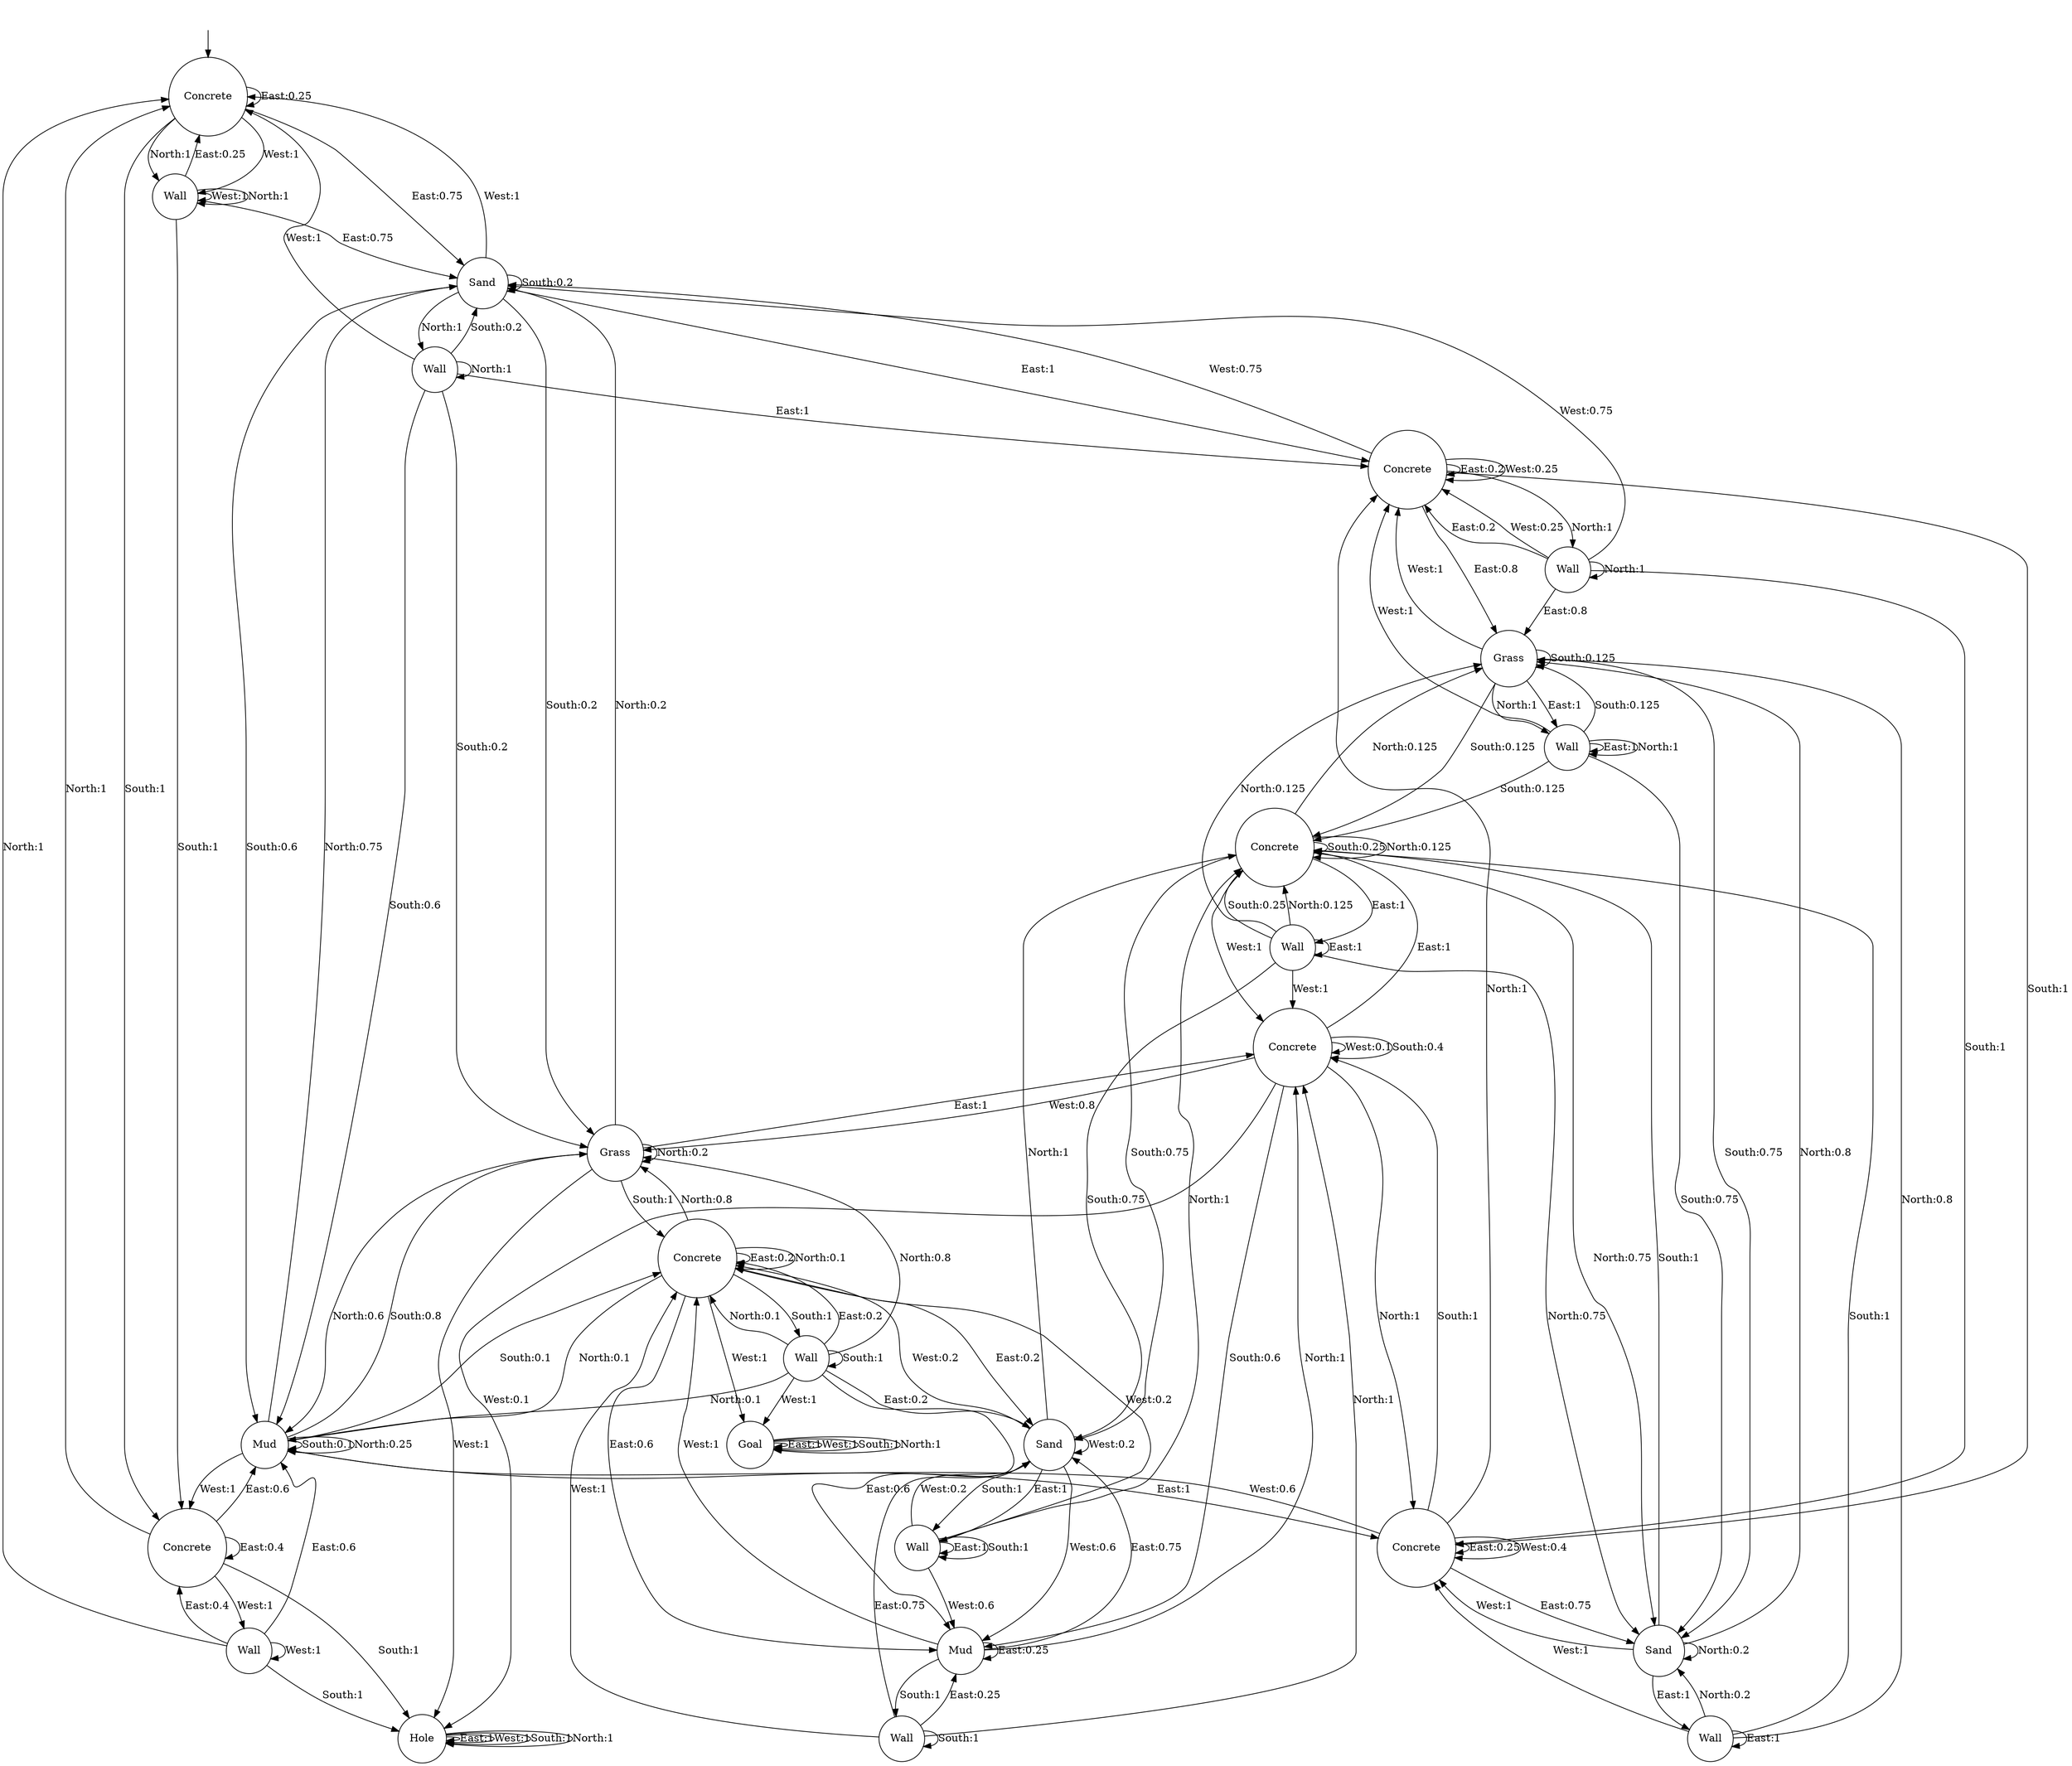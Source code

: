 digraph g {
__start0 [label="" shape="none"];
0 [shape="circle" label="Concrete"];
1 [shape="circle" label="Wall"];
2 [shape="circle" label="Concrete"];
3 [shape="circle" label="Wall"];
4 [shape="circle" label="Hole"];
5 [shape="circle" label="Goal"];
6 [shape="circle" label="Wall"];
7 [shape="circle" label="Sand"];
8 [shape="circle" label="Mud"];
9 [shape="circle" label="Grass"];
10 [shape="circle" label="Concrete"];
11 [shape="circle" label="Wall"];
12 [shape="circle" label="Concrete"];
13 [shape="circle" label="Wall"];
14 [shape="circle" label="Concrete"];
15 [shape="circle" label="Concrete"];
16 [shape="circle" label="Wall"];
17 [shape="circle" label="Mud"];
18 [shape="circle" label="Wall"];
19 [shape="circle" label="Grass"];
20 [shape="circle" label="Wall"];
21 [shape="circle" label="Sand"];
22 [shape="circle" label="Concrete"];
23 [shape="circle" label="Wall"];
24 [shape="circle" label="Wall"];
25 [shape="circle" label="Sand"];
0 -> 0 [label="East:0.25"];
0 -> 7 [label="East:0.75"];
0 -> 1 [label="West:1"];
0 -> 2 [label="South:1"];
0 -> 1 [label="North:1"];
1 -> 0 [label="East:0.25"];
1 -> 7 [label="East:0.75"];
1 -> 1 [label="West:1"];
1 -> 2 [label="South:1"];
1 -> 1 [label="North:1"];
2 -> 2 [label="East:0.4"];
2 -> 8 [label="East:0.6"];
2 -> 3 [label="West:1"];
2 -> 4 [label="South:1"];
2 -> 0 [label="North:1"];
3 -> 2 [label="East:0.4"];
3 -> 8 [label="East:0.6"];
3 -> 3 [label="West:1"];
3 -> 4 [label="South:1"];
3 -> 0 [label="North:1"];
4 -> 4 [label="East:1"];
4 -> 4 [label="West:1"];
4 -> 4 [label="South:1"];
4 -> 4 [label="North:1"];
5 -> 5 [label="East:1"];
5 -> 5 [label="West:1"];
5 -> 5 [label="South:1"];
5 -> 5 [label="North:1"];
6 -> 12 [label="East:1"];
6 -> 0 [label="West:1"];
6 -> 7 [label="South:0.2"];
6 -> 8 [label="South:0.6"];
6 -> 9 [label="South:0.2"];
6 -> 6 [label="North:1"];
7 -> 12 [label="East:1"];
7 -> 0 [label="West:1"];
7 -> 7 [label="South:0.2"];
7 -> 8 [label="South:0.6"];
7 -> 9 [label="South:0.2"];
7 -> 6 [label="North:1"];
8 -> 14 [label="East:1"];
8 -> 2 [label="West:1"];
8 -> 8 [label="South:0.1"];
8 -> 9 [label="South:0.8"];
8 -> 10 [label="South:0.1"];
8 -> 7 [label="North:0.75"];
8 -> 8 [label="North:0.25"];
9 -> 15 [label="East:1"];
9 -> 4 [label="West:1"];
9 -> 10 [label="South:1"];
9 -> 7 [label="North:0.2"];
9 -> 8 [label="North:0.6"];
9 -> 9 [label="North:0.2"];
10 -> 10 [label="East:0.2"];
10 -> 17 [label="East:0.6"];
10 -> 25 [label="East:0.2"];
10 -> 5 [label="West:1"];
10 -> 11 [label="South:1"];
10 -> 8 [label="North:0.1"];
10 -> 9 [label="North:0.8"];
10 -> 10 [label="North:0.1"];
11 -> 10 [label="East:0.2"];
11 -> 17 [label="East:0.6"];
11 -> 25 [label="East:0.2"];
11 -> 5 [label="West:1"];
11 -> 11 [label="South:1"];
11 -> 8 [label="North:0.1"];
11 -> 9 [label="North:0.8"];
11 -> 10 [label="North:0.1"];
12 -> 12 [label="East:0.2"];
12 -> 19 [label="East:0.8"];
12 -> 7 [label="West:0.75"];
12 -> 12 [label="West:0.25"];
12 -> 14 [label="South:1"];
12 -> 13 [label="North:1"];
13 -> 12 [label="East:0.2"];
13 -> 19 [label="East:0.8"];
13 -> 7 [label="West:0.75"];
13 -> 12 [label="West:0.25"];
13 -> 14 [label="South:1"];
13 -> 13 [label="North:1"];
14 -> 14 [label="East:0.25"];
14 -> 21 [label="East:0.75"];
14 -> 8 [label="West:0.6"];
14 -> 14 [label="West:0.4"];
14 -> 15 [label="South:1"];
14 -> 12 [label="North:1"];
15 -> 22 [label="East:1"];
15 -> 4 [label="West:0.1"];
15 -> 9 [label="West:0.8"];
15 -> 15 [label="West:0.1"];
15 -> 15 [label="South:0.4"];
15 -> 17 [label="South:0.6"];
15 -> 14 [label="North:1"];
16 -> 17 [label="East:0.25"];
16 -> 25 [label="East:0.75"];
16 -> 10 [label="West:1"];
16 -> 16 [label="South:1"];
16 -> 15 [label="North:1"];
17 -> 17 [label="East:0.25"];
17 -> 25 [label="East:0.75"];
17 -> 10 [label="West:1"];
17 -> 16 [label="South:1"];
17 -> 15 [label="North:1"];
18 -> 18 [label="East:1"];
18 -> 12 [label="West:1"];
18 -> 19 [label="South:0.125"];
18 -> 21 [label="South:0.75"];
18 -> 22 [label="South:0.125"];
18 -> 18 [label="North:1"];
19 -> 18 [label="East:1"];
19 -> 12 [label="West:1"];
19 -> 19 [label="South:0.125"];
19 -> 21 [label="South:0.75"];
19 -> 22 [label="South:0.125"];
19 -> 18 [label="North:1"];
20 -> 20 [label="East:1"];
20 -> 14 [label="West:1"];
20 -> 22 [label="South:1"];
20 -> 19 [label="North:0.8"];
20 -> 21 [label="North:0.2"];
21 -> 20 [label="East:1"];
21 -> 14 [label="West:1"];
21 -> 22 [label="South:1"];
21 -> 19 [label="North:0.8"];
21 -> 21 [label="North:0.2"];
22 -> 23 [label="East:1"];
22 -> 15 [label="West:1"];
22 -> 22 [label="South:0.25"];
22 -> 25 [label="South:0.75"];
22 -> 19 [label="North:0.125"];
22 -> 21 [label="North:0.75"];
22 -> 22 [label="North:0.125"];
23 -> 23 [label="East:1"];
23 -> 15 [label="West:1"];
23 -> 22 [label="South:0.25"];
23 -> 25 [label="South:0.75"];
23 -> 19 [label="North:0.125"];
23 -> 21 [label="North:0.75"];
23 -> 22 [label="North:0.125"];
24 -> 24 [label="East:1"];
24 -> 10 [label="West:0.2"];
24 -> 17 [label="West:0.6"];
24 -> 25 [label="West:0.2"];
24 -> 24 [label="South:1"];
24 -> 22 [label="North:1"];
25 -> 24 [label="East:1"];
25 -> 10 [label="West:0.2"];
25 -> 17 [label="West:0.6"];
25 -> 25 [label="West:0.2"];
25 -> 24 [label="South:1"];
25 -> 22 [label="North:1"];
__start0 -> 0;
}
